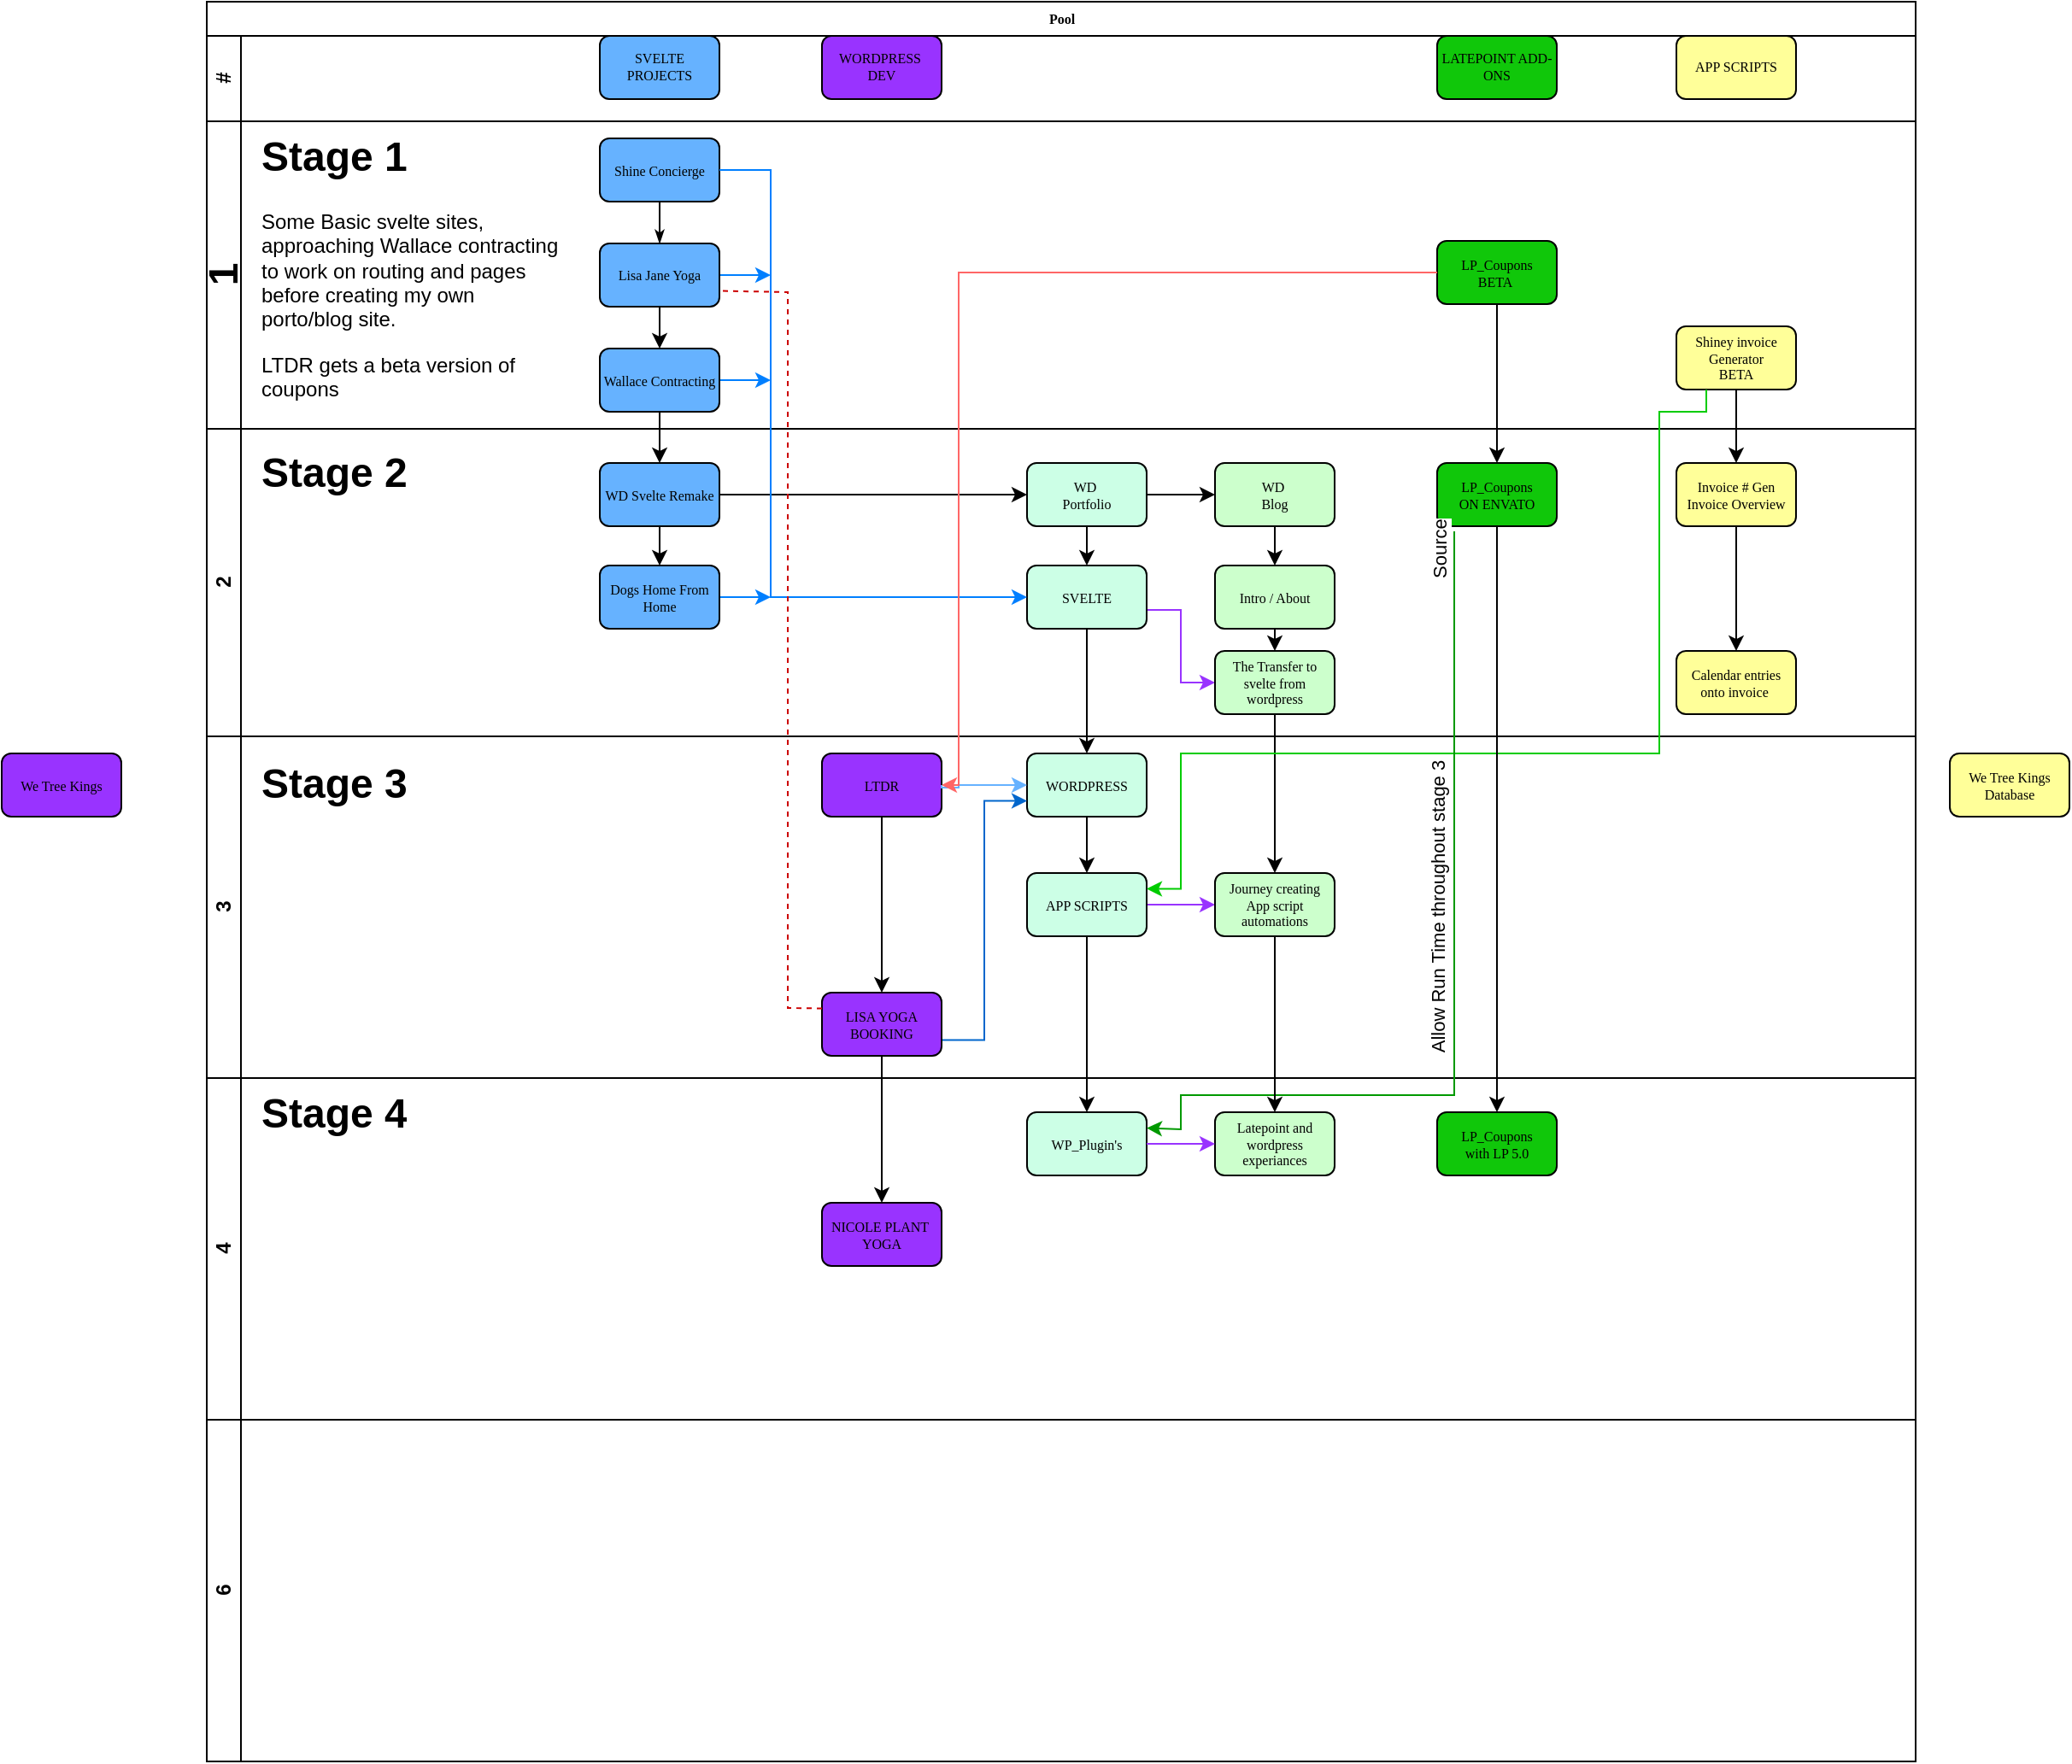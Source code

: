 <mxfile version="24.7.8">
  <diagram name="Page-1" id="c7488fd3-1785-93aa-aadb-54a6760d102a">
    <mxGraphModel dx="956" dy="551" grid="1" gridSize="10" guides="1" tooltips="1" connect="1" arrows="1" fold="1" page="1" pageScale="1" pageWidth="1100" pageHeight="850" background="none" math="0" shadow="0">
      <root>
        <mxCell id="0" />
        <mxCell id="1" parent="0" />
        <mxCell id="2b4e8129b02d487f-1" value="Pool" style="swimlane;html=1;childLayout=stackLayout;horizontal=1;startSize=20;horizontalStack=0;rounded=0;shadow=0;labelBackgroundColor=none;strokeWidth=1;fontFamily=Verdana;fontSize=8;align=center;" parent="1" vertex="1">
          <mxGeometry x="140" y="110" width="1000" height="1030" as="geometry">
            <mxRectangle x="170" y="80" width="60" height="20" as="alternateBounds" />
          </mxGeometry>
        </mxCell>
        <mxCell id="2b4e8129b02d487f-2" value="#" style="swimlane;html=1;startSize=20;horizontal=0;" parent="2b4e8129b02d487f-1" vertex="1">
          <mxGeometry y="20" width="1000" height="50" as="geometry">
            <mxRectangle y="20" width="880" height="30" as="alternateBounds" />
          </mxGeometry>
        </mxCell>
        <mxCell id="45J83I2L-TXOmdsXCZDt-8" value="SVELTE PROJECTS" style="rounded=1;whiteSpace=wrap;html=1;shadow=0;labelBackgroundColor=none;strokeWidth=1;fontFamily=Verdana;fontSize=8;align=center;fillColor=#66B2FF;" vertex="1" parent="2b4e8129b02d487f-2">
          <mxGeometry x="230" y="-2.842e-14" width="70" height="37" as="geometry" />
        </mxCell>
        <mxCell id="45J83I2L-TXOmdsXCZDt-49" value="WORDPRESS&amp;nbsp;&lt;br&gt;DEV" style="rounded=1;whiteSpace=wrap;html=1;shadow=0;labelBackgroundColor=none;strokeWidth=1;fontFamily=Verdana;fontSize=8;align=center;fillColor=#9933FF;" vertex="1" parent="2b4e8129b02d487f-2">
          <mxGeometry x="360" y="-5.684e-14" width="70" height="37" as="geometry" />
        </mxCell>
        <mxCell id="45J83I2L-TXOmdsXCZDt-10" value="LATEPOINT ADD-ONS" style="rounded=1;whiteSpace=wrap;html=1;shadow=0;labelBackgroundColor=none;strokeWidth=1;fontFamily=Verdana;fontSize=8;align=center;fillColor=#10C70A;" vertex="1" parent="2b4e8129b02d487f-2">
          <mxGeometry x="720" y="-2.842e-14" width="70" height="37" as="geometry" />
        </mxCell>
        <mxCell id="45J83I2L-TXOmdsXCZDt-12" value="APP SCRIPTS" style="rounded=1;whiteSpace=wrap;html=1;shadow=0;labelBackgroundColor=none;strokeWidth=1;fontFamily=Verdana;fontSize=8;align=center;fillColor=#FFFF99;" vertex="1" parent="2b4e8129b02d487f-2">
          <mxGeometry x="860" y="-2.842e-14" width="70" height="37" as="geometry" />
        </mxCell>
        <mxCell id="45J83I2L-TXOmdsXCZDt-28" value="" style="edgeStyle=orthogonalEdgeStyle;rounded=0;orthogonalLoop=1;jettySize=auto;html=1;" edge="1" parent="2b4e8129b02d487f-1" source="45J83I2L-TXOmdsXCZDt-9" target="45J83I2L-TXOmdsXCZDt-27">
          <mxGeometry relative="1" as="geometry" />
        </mxCell>
        <mxCell id="45J83I2L-TXOmdsXCZDt-19" value="" style="edgeStyle=orthogonalEdgeStyle;rounded=0;orthogonalLoop=1;jettySize=auto;html=1;entryX=0.5;entryY=0;entryDx=0;entryDy=0;" edge="1" parent="2b4e8129b02d487f-1" source="45J83I2L-TXOmdsXCZDt-13" target="45J83I2L-TXOmdsXCZDt-20">
          <mxGeometry relative="1" as="geometry">
            <mxPoint x="180" y="323" as="targetPoint" />
          </mxGeometry>
        </mxCell>
        <mxCell id="2b4e8129b02d487f-3" value="&lt;h1&gt;1&lt;/h1&gt;" style="swimlane;html=1;startSize=20;horizontal=0;" parent="2b4e8129b02d487f-1" vertex="1">
          <mxGeometry y="70" width="1000" height="180" as="geometry">
            <mxRectangle y="70" width="880" height="30" as="alternateBounds" />
          </mxGeometry>
        </mxCell>
        <mxCell id="2b4e8129b02d487f-6" value="Shine Concierge" style="rounded=1;whiteSpace=wrap;html=1;shadow=0;labelBackgroundColor=none;strokeWidth=1;fontFamily=Verdana;fontSize=8;align=center;fillColor=#66B2FF;" parent="2b4e8129b02d487f-3" vertex="1">
          <mxGeometry x="230" y="10.0" width="70" height="37" as="geometry" />
        </mxCell>
        <mxCell id="45J83I2L-TXOmdsXCZDt-118" style="edgeStyle=orthogonalEdgeStyle;rounded=0;orthogonalLoop=1;jettySize=auto;html=1;exitX=1;exitY=0.5;exitDx=0;exitDy=0;strokeColor=#007FFF;" edge="1" parent="2b4e8129b02d487f-3" source="2b4e8129b02d487f-12">
          <mxGeometry relative="1" as="geometry">
            <mxPoint x="330" y="90.333" as="targetPoint" />
          </mxGeometry>
        </mxCell>
        <mxCell id="2b4e8129b02d487f-12" value="Lisa Jane Yoga" style="rounded=1;whiteSpace=wrap;html=1;shadow=0;labelBackgroundColor=none;strokeWidth=1;fontFamily=Verdana;fontSize=8;align=center;fillColor=#66B2FF;" parent="2b4e8129b02d487f-3" vertex="1">
          <mxGeometry x="230" y="71.5" width="70" height="37" as="geometry" />
        </mxCell>
        <mxCell id="2b4e8129b02d487f-24" style="edgeStyle=orthogonalEdgeStyle;rounded=0;html=1;labelBackgroundColor=none;startArrow=none;startFill=0;startSize=5;endArrow=classicThin;endFill=1;endSize=5;jettySize=auto;orthogonalLoop=1;strokeWidth=1;fontFamily=Verdana;fontSize=8" parent="2b4e8129b02d487f-3" source="2b4e8129b02d487f-6" target="2b4e8129b02d487f-12" edge="1">
          <mxGeometry relative="1" as="geometry" />
        </mxCell>
        <mxCell id="45J83I2L-TXOmdsXCZDt-9" value="LP_Coupons&lt;br&gt;BETA&amp;nbsp;" style="rounded=1;whiteSpace=wrap;html=1;shadow=0;labelBackgroundColor=none;strokeWidth=1;fontFamily=Verdana;fontSize=8;align=center;fillColor=#10C70A;" vertex="1" parent="2b4e8129b02d487f-3">
          <mxGeometry x="720" y="70.0" width="70" height="37" as="geometry" />
        </mxCell>
        <mxCell id="45J83I2L-TXOmdsXCZDt-11" value="Shiney invoice Generator&lt;br&gt;BETA" style="rounded=1;whiteSpace=wrap;html=1;shadow=0;labelBackgroundColor=none;strokeWidth=1;fontFamily=Verdana;fontSize=8;align=center;fillColor=#FFFF99;" vertex="1" parent="2b4e8129b02d487f-3">
          <mxGeometry x="860" y="120" width="70" height="37" as="geometry" />
        </mxCell>
        <mxCell id="45J83I2L-TXOmdsXCZDt-119" style="edgeStyle=orthogonalEdgeStyle;rounded=0;orthogonalLoop=1;jettySize=auto;html=1;exitX=1;exitY=0.5;exitDx=0;exitDy=0;strokeColor=#007FFF;" edge="1" parent="2b4e8129b02d487f-3" source="45J83I2L-TXOmdsXCZDt-13">
          <mxGeometry relative="1" as="geometry">
            <mxPoint x="330" y="151.667" as="targetPoint" />
          </mxGeometry>
        </mxCell>
        <mxCell id="45J83I2L-TXOmdsXCZDt-13" value="Wallace Contracting" style="rounded=1;whiteSpace=wrap;html=1;shadow=0;labelBackgroundColor=none;strokeWidth=1;fontFamily=Verdana;fontSize=8;align=center;fillColor=#66B2FF;" vertex="1" parent="2b4e8129b02d487f-3">
          <mxGeometry x="230" y="133.0" width="70" height="37" as="geometry" />
        </mxCell>
        <mxCell id="45J83I2L-TXOmdsXCZDt-14" value="" style="endArrow=classic;html=1;rounded=0;exitX=0.5;exitY=1;exitDx=0;exitDy=0;entryX=0.5;entryY=0;entryDx=0;entryDy=0;" edge="1" parent="2b4e8129b02d487f-3" source="2b4e8129b02d487f-12" target="45J83I2L-TXOmdsXCZDt-13">
          <mxGeometry width="50" height="50" relative="1" as="geometry">
            <mxPoint x="350" y="210" as="sourcePoint" />
            <mxPoint x="400" y="160" as="targetPoint" />
          </mxGeometry>
        </mxCell>
        <mxCell id="45J83I2L-TXOmdsXCZDt-123" value="&lt;h1 style=&quot;margin-top: 0px;&quot;&gt;Stage 1&lt;/h1&gt;&lt;p&gt;Some Basic svelte sites, approaching Wallace contracting to work on routing and pages before creating my own porto/blog site.&amp;nbsp;&lt;/p&gt;&lt;p&gt;LTDR gets a beta version of coupons&amp;nbsp;&lt;br&gt;&lt;br&gt;&lt;br&gt;&lt;/p&gt;" style="text;html=1;whiteSpace=wrap;overflow=hidden;rounded=0;" vertex="1" parent="2b4e8129b02d487f-3">
          <mxGeometry x="30" width="180" height="170" as="geometry" />
        </mxCell>
        <mxCell id="2b4e8129b02d487f-4" value="2" style="swimlane;html=1;startSize=20;horizontal=0;" parent="2b4e8129b02d487f-1" vertex="1">
          <mxGeometry y="250" width="1000" height="180" as="geometry" />
        </mxCell>
        <mxCell id="45J83I2L-TXOmdsXCZDt-24" value="" style="edgeStyle=orthogonalEdgeStyle;rounded=0;orthogonalLoop=1;jettySize=auto;html=1;" edge="1" parent="2b4e8129b02d487f-4" source="45J83I2L-TXOmdsXCZDt-20" target="45J83I2L-TXOmdsXCZDt-23">
          <mxGeometry relative="1" as="geometry" />
        </mxCell>
        <mxCell id="45J83I2L-TXOmdsXCZDt-39" value="" style="edgeStyle=orthogonalEdgeStyle;rounded=0;orthogonalLoop=1;jettySize=auto;html=1;" edge="1" parent="2b4e8129b02d487f-4" source="45J83I2L-TXOmdsXCZDt-20" target="45J83I2L-TXOmdsXCZDt-38">
          <mxGeometry relative="1" as="geometry" />
        </mxCell>
        <mxCell id="45J83I2L-TXOmdsXCZDt-20" value="WD Svelte Remake" style="rounded=1;whiteSpace=wrap;html=1;shadow=0;labelBackgroundColor=none;strokeWidth=1;fontFamily=Verdana;fontSize=8;align=center;fillColor=#66B2FF;" vertex="1" parent="2b4e8129b02d487f-4">
          <mxGeometry x="230" y="20.0" width="70" height="37" as="geometry" />
        </mxCell>
        <mxCell id="45J83I2L-TXOmdsXCZDt-26" value="" style="edgeStyle=orthogonalEdgeStyle;rounded=0;orthogonalLoop=1;jettySize=auto;html=1;" edge="1" parent="2b4e8129b02d487f-4" source="45J83I2L-TXOmdsXCZDt-23" target="45J83I2L-TXOmdsXCZDt-25">
          <mxGeometry relative="1" as="geometry" />
        </mxCell>
        <mxCell id="45J83I2L-TXOmdsXCZDt-30" value="" style="edgeStyle=orthogonalEdgeStyle;rounded=0;orthogonalLoop=1;jettySize=auto;html=1;" edge="1" parent="2b4e8129b02d487f-4" source="45J83I2L-TXOmdsXCZDt-23" target="45J83I2L-TXOmdsXCZDt-29">
          <mxGeometry relative="1" as="geometry" />
        </mxCell>
        <mxCell id="45J83I2L-TXOmdsXCZDt-23" value="WD&amp;nbsp;&lt;br&gt;Portfolio" style="rounded=1;whiteSpace=wrap;html=1;shadow=0;labelBackgroundColor=none;strokeWidth=1;fontFamily=Verdana;fontSize=8;align=center;fillColor=#CCFFE6;" vertex="1" parent="2b4e8129b02d487f-4">
          <mxGeometry x="480" y="20.0" width="70" height="37" as="geometry" />
        </mxCell>
        <mxCell id="45J83I2L-TXOmdsXCZDt-32" value="" style="edgeStyle=orthogonalEdgeStyle;rounded=0;orthogonalLoop=1;jettySize=auto;html=1;" edge="1" parent="2b4e8129b02d487f-4" source="45J83I2L-TXOmdsXCZDt-25" target="45J83I2L-TXOmdsXCZDt-31">
          <mxGeometry relative="1" as="geometry" />
        </mxCell>
        <mxCell id="45J83I2L-TXOmdsXCZDt-25" value="WD&amp;nbsp;&lt;br&gt;Blog" style="rounded=1;whiteSpace=wrap;html=1;shadow=0;labelBackgroundColor=none;strokeWidth=1;fontFamily=Verdana;fontSize=8;align=center;fillColor=#CCFFCC;" vertex="1" parent="2b4e8129b02d487f-4">
          <mxGeometry x="590" y="20.0" width="70" height="37" as="geometry" />
        </mxCell>
        <mxCell id="45J83I2L-TXOmdsXCZDt-37" style="edgeStyle=orthogonalEdgeStyle;rounded=0;orthogonalLoop=1;jettySize=auto;html=1;exitX=1;exitY=0.5;exitDx=0;exitDy=0;entryX=0;entryY=0.5;entryDx=0;entryDy=0;strokeColor=#9933FF;" edge="1" parent="2b4e8129b02d487f-4" source="45J83I2L-TXOmdsXCZDt-29" target="45J83I2L-TXOmdsXCZDt-35">
          <mxGeometry relative="1" as="geometry">
            <mxPoint x="430" y="168.5" as="targetPoint" />
            <Array as="points">
              <mxPoint x="550" y="106" />
              <mxPoint x="570" y="106" />
              <mxPoint x="570" y="149" />
            </Array>
          </mxGeometry>
        </mxCell>
        <mxCell id="45J83I2L-TXOmdsXCZDt-29" value="SVELTE" style="rounded=1;whiteSpace=wrap;html=1;shadow=0;labelBackgroundColor=none;strokeWidth=1;fontFamily=Verdana;fontSize=8;align=center;fillColor=#CCFFE6;" vertex="1" parent="2b4e8129b02d487f-4">
          <mxGeometry x="480" y="80" width="70" height="37" as="geometry" />
        </mxCell>
        <mxCell id="45J83I2L-TXOmdsXCZDt-84" style="edgeStyle=orthogonalEdgeStyle;rounded=0;orthogonalLoop=1;jettySize=auto;html=1;exitX=0.5;exitY=1;exitDx=0;exitDy=0;entryX=0.5;entryY=0;entryDx=0;entryDy=0;" edge="1" parent="2b4e8129b02d487f-4" source="45J83I2L-TXOmdsXCZDt-31" target="45J83I2L-TXOmdsXCZDt-35">
          <mxGeometry relative="1" as="geometry" />
        </mxCell>
        <mxCell id="45J83I2L-TXOmdsXCZDt-31" value="Intro / About" style="rounded=1;whiteSpace=wrap;html=1;shadow=0;labelBackgroundColor=none;strokeWidth=1;fontFamily=Verdana;fontSize=8;align=center;fillColor=#CCFFCC;" vertex="1" parent="2b4e8129b02d487f-4">
          <mxGeometry x="590" y="80" width="70" height="37" as="geometry" />
        </mxCell>
        <mxCell id="45J83I2L-TXOmdsXCZDt-27" value="LP_Coupons&lt;br&gt;ON ENVATO" style="rounded=1;whiteSpace=wrap;html=1;shadow=0;labelBackgroundColor=none;strokeWidth=1;fontFamily=Verdana;fontSize=8;align=center;fillColor=#10C70A;" vertex="1" parent="2b4e8129b02d487f-4">
          <mxGeometry x="720" y="20" width="70" height="37" as="geometry" />
        </mxCell>
        <mxCell id="45J83I2L-TXOmdsXCZDt-35" value="The Transfer to svelte from wordpress" style="rounded=1;whiteSpace=wrap;html=1;shadow=0;labelBackgroundColor=none;strokeWidth=1;fontFamily=Verdana;fontSize=8;align=center;fillColor=#CCFFCC;" vertex="1" parent="2b4e8129b02d487f-4">
          <mxGeometry x="590" y="130" width="70" height="37" as="geometry" />
        </mxCell>
        <mxCell id="45J83I2L-TXOmdsXCZDt-120" style="edgeStyle=orthogonalEdgeStyle;rounded=0;orthogonalLoop=1;jettySize=auto;html=1;exitX=1;exitY=0.5;exitDx=0;exitDy=0;strokeColor=#007FFF;" edge="1" parent="2b4e8129b02d487f-4" source="45J83I2L-TXOmdsXCZDt-38">
          <mxGeometry relative="1" as="geometry">
            <mxPoint x="330" y="98.333" as="targetPoint" />
          </mxGeometry>
        </mxCell>
        <mxCell id="45J83I2L-TXOmdsXCZDt-38" value="Dogs Home From Home" style="rounded=1;whiteSpace=wrap;html=1;shadow=0;labelBackgroundColor=none;strokeWidth=1;fontFamily=Verdana;fontSize=8;align=center;fillColor=#66B2FF;" vertex="1" parent="2b4e8129b02d487f-4">
          <mxGeometry x="230" y="80" width="70" height="37" as="geometry" />
        </mxCell>
        <mxCell id="45J83I2L-TXOmdsXCZDt-127" value="" style="edgeStyle=orthogonalEdgeStyle;rounded=0;orthogonalLoop=1;jettySize=auto;html=1;" edge="1" parent="2b4e8129b02d487f-4" source="45J83I2L-TXOmdsXCZDt-124" target="45J83I2L-TXOmdsXCZDt-126">
          <mxGeometry relative="1" as="geometry" />
        </mxCell>
        <mxCell id="45J83I2L-TXOmdsXCZDt-124" value="Invoice # Gen&lt;br&gt;Invoice Overview" style="rounded=1;whiteSpace=wrap;html=1;shadow=0;labelBackgroundColor=none;strokeWidth=1;fontFamily=Verdana;fontSize=8;align=center;fillColor=#FFFF99;" vertex="1" parent="2b4e8129b02d487f-4">
          <mxGeometry x="860" y="20" width="70" height="37" as="geometry" />
        </mxCell>
        <mxCell id="45J83I2L-TXOmdsXCZDt-126" value="Calendar entries onto invoice&amp;nbsp;" style="rounded=1;whiteSpace=wrap;html=1;shadow=0;labelBackgroundColor=none;strokeWidth=1;fontFamily=Verdana;fontSize=8;align=center;fillColor=#FFFF99;" vertex="1" parent="2b4e8129b02d487f-4">
          <mxGeometry x="860" y="130" width="70" height="37" as="geometry" />
        </mxCell>
        <mxCell id="45J83I2L-TXOmdsXCZDt-128" value="&lt;h1 style=&quot;margin-top: 0px;&quot;&gt;Stage 2&lt;/h1&gt;&lt;p&gt;&lt;br&gt;&lt;/p&gt;&lt;p&gt;&lt;br&gt;&lt;br&gt;&lt;/p&gt;" style="text;html=1;whiteSpace=wrap;overflow=hidden;rounded=0;" vertex="1" parent="2b4e8129b02d487f-4">
          <mxGeometry x="30" y="5" width="180" height="170" as="geometry" />
        </mxCell>
        <mxCell id="45J83I2L-TXOmdsXCZDt-58" value="3" style="swimlane;html=1;startSize=20;horizontal=0;" vertex="1" parent="2b4e8129b02d487f-1">
          <mxGeometry y="430" width="1000" height="200" as="geometry" />
        </mxCell>
        <mxCell id="45J83I2L-TXOmdsXCZDt-59" style="edgeStyle=orthogonalEdgeStyle;rounded=0;orthogonalLoop=1;jettySize=auto;html=1;exitX=1;exitY=0.5;exitDx=0;exitDy=0;strokeColor=#007FFF;" edge="1" parent="45J83I2L-TXOmdsXCZDt-58">
          <mxGeometry relative="1" as="geometry">
            <mxPoint x="160" y="-28" as="targetPoint" />
          </mxGeometry>
        </mxCell>
        <mxCell id="45J83I2L-TXOmdsXCZDt-53" value="" style="edgeStyle=orthogonalEdgeStyle;rounded=0;orthogonalLoop=1;jettySize=auto;html=1;" edge="1" parent="45J83I2L-TXOmdsXCZDt-58" source="45J83I2L-TXOmdsXCZDt-33" target="45J83I2L-TXOmdsXCZDt-52">
          <mxGeometry relative="1" as="geometry" />
        </mxCell>
        <mxCell id="45J83I2L-TXOmdsXCZDt-33" value="WORDPRESS" style="rounded=1;whiteSpace=wrap;html=1;shadow=0;labelBackgroundColor=none;strokeWidth=1;fontFamily=Verdana;fontSize=8;align=center;fillColor=#CCFFE6;" vertex="1" parent="45J83I2L-TXOmdsXCZDt-58">
          <mxGeometry x="480" y="10" width="70" height="37" as="geometry" />
        </mxCell>
        <mxCell id="45J83I2L-TXOmdsXCZDt-91" style="edgeStyle=orthogonalEdgeStyle;rounded=0;orthogonalLoop=1;jettySize=auto;html=1;exitX=1;exitY=0.5;exitDx=0;exitDy=0;entryX=0;entryY=0.5;entryDx=0;entryDy=0;strokeColor=#9933FF;" edge="1" parent="45J83I2L-TXOmdsXCZDt-58" source="45J83I2L-TXOmdsXCZDt-52" target="45J83I2L-TXOmdsXCZDt-86">
          <mxGeometry relative="1" as="geometry" />
        </mxCell>
        <mxCell id="45J83I2L-TXOmdsXCZDt-52" value="APP SCRIPTS" style="rounded=1;whiteSpace=wrap;html=1;shadow=0;labelBackgroundColor=none;strokeWidth=1;fontFamily=Verdana;fontSize=8;align=center;fillColor=#CCFFE6;" vertex="1" parent="45J83I2L-TXOmdsXCZDt-58">
          <mxGeometry x="480" y="80" width="70" height="37" as="geometry" />
        </mxCell>
        <mxCell id="45J83I2L-TXOmdsXCZDt-122" style="edgeStyle=orthogonalEdgeStyle;rounded=0;orthogonalLoop=1;jettySize=auto;html=1;exitX=1;exitY=0.75;exitDx=0;exitDy=0;entryX=0;entryY=0.75;entryDx=0;entryDy=0;strokeColor=#0066CC;" edge="1" parent="45J83I2L-TXOmdsXCZDt-58" source="45J83I2L-TXOmdsXCZDt-57" target="45J83I2L-TXOmdsXCZDt-33">
          <mxGeometry relative="1" as="geometry" />
        </mxCell>
        <mxCell id="45J83I2L-TXOmdsXCZDt-57" value="LISA YOGA BOOKING" style="rounded=1;whiteSpace=wrap;html=1;shadow=0;labelBackgroundColor=none;strokeWidth=1;fontFamily=Verdana;fontSize=8;align=center;fillColor=#9933FF;" vertex="1" parent="45J83I2L-TXOmdsXCZDt-58">
          <mxGeometry x="360" y="150" width="70" height="37" as="geometry" />
        </mxCell>
        <mxCell id="45J83I2L-TXOmdsXCZDt-86" value="Journey creating App script automations" style="rounded=1;whiteSpace=wrap;html=1;shadow=0;labelBackgroundColor=none;strokeWidth=1;fontFamily=Verdana;fontSize=8;align=center;fillColor=#CCFFCC;" vertex="1" parent="45J83I2L-TXOmdsXCZDt-58">
          <mxGeometry x="590" y="80" width="70" height="37" as="geometry" />
        </mxCell>
        <mxCell id="45J83I2L-TXOmdsXCZDt-129" value="&lt;h1 style=&quot;margin-top: 0px;&quot;&gt;Stage 3&lt;/h1&gt;&lt;p&gt;&lt;br&gt;&lt;/p&gt;&lt;p&gt;&lt;br&gt;&lt;br&gt;&lt;/p&gt;" style="text;html=1;whiteSpace=wrap;overflow=hidden;rounded=0;" vertex="1" parent="45J83I2L-TXOmdsXCZDt-58">
          <mxGeometry x="30" y="7" width="180" height="170" as="geometry" />
        </mxCell>
        <mxCell id="45J83I2L-TXOmdsXCZDt-48" value="LTDR" style="rounded=1;whiteSpace=wrap;html=1;shadow=0;labelBackgroundColor=none;strokeWidth=1;fontFamily=Verdana;fontSize=8;align=center;fillColor=#9933FF;" vertex="1" parent="45J83I2L-TXOmdsXCZDt-58">
          <mxGeometry x="360" y="10" width="70" height="37" as="geometry" />
        </mxCell>
        <mxCell id="45J83I2L-TXOmdsXCZDt-94" style="edgeStyle=orthogonalEdgeStyle;rounded=0;orthogonalLoop=1;jettySize=auto;html=1;exitX=0.5;exitY=1;exitDx=0;exitDy=0;entryX=0.5;entryY=0;entryDx=0;entryDy=0;" edge="1" parent="45J83I2L-TXOmdsXCZDt-58" source="45J83I2L-TXOmdsXCZDt-48" target="45J83I2L-TXOmdsXCZDt-57">
          <mxGeometry relative="1" as="geometry" />
        </mxCell>
        <mxCell id="45J83I2L-TXOmdsXCZDt-50" style="edgeStyle=orthogonalEdgeStyle;rounded=0;orthogonalLoop=1;jettySize=auto;html=1;entryX=0;entryY=0.5;entryDx=0;entryDy=0;strokeColor=#66B2FF;exitX=1;exitY=0.5;exitDx=0;exitDy=0;" edge="1" parent="45J83I2L-TXOmdsXCZDt-58" source="45J83I2L-TXOmdsXCZDt-48" target="45J83I2L-TXOmdsXCZDt-33">
          <mxGeometry relative="1" as="geometry">
            <mxPoint x="430" y="-261" as="sourcePoint" />
            <Array as="points">
              <mxPoint x="430" y="30" />
              <mxPoint x="440" y="30" />
              <mxPoint x="440" y="29" />
            </Array>
          </mxGeometry>
        </mxCell>
        <mxCell id="45J83I2L-TXOmdsXCZDt-34" value="" style="edgeStyle=orthogonalEdgeStyle;rounded=0;orthogonalLoop=1;jettySize=auto;html=1;entryX=0.5;entryY=0;entryDx=0;entryDy=0;" edge="1" parent="2b4e8129b02d487f-1" source="45J83I2L-TXOmdsXCZDt-29" target="45J83I2L-TXOmdsXCZDt-33">
          <mxGeometry relative="1" as="geometry">
            <mxPoint x="355" y="400" as="targetPoint" />
          </mxGeometry>
        </mxCell>
        <mxCell id="45J83I2L-TXOmdsXCZDt-87" value="" style="edgeStyle=orthogonalEdgeStyle;rounded=0;orthogonalLoop=1;jettySize=auto;html=1;" edge="1" parent="2b4e8129b02d487f-1" source="45J83I2L-TXOmdsXCZDt-35" target="45J83I2L-TXOmdsXCZDt-86">
          <mxGeometry relative="1" as="geometry" />
        </mxCell>
        <mxCell id="45J83I2L-TXOmdsXCZDt-93" style="edgeStyle=orthogonalEdgeStyle;rounded=0;orthogonalLoop=1;jettySize=auto;html=1;exitX=0.25;exitY=1;exitDx=0;exitDy=0;entryX=1;entryY=0.25;entryDx=0;entryDy=0;strokeColor=#00CC00;" edge="1" parent="2b4e8129b02d487f-1" source="45J83I2L-TXOmdsXCZDt-11" target="45J83I2L-TXOmdsXCZDt-52">
          <mxGeometry relative="1" as="geometry">
            <Array as="points">
              <mxPoint x="878" y="240" />
              <mxPoint x="850" y="240" />
              <mxPoint x="850" y="440" />
              <mxPoint x="570" y="440" />
              <mxPoint x="570" y="519" />
            </Array>
          </mxGeometry>
        </mxCell>
        <mxCell id="45J83I2L-TXOmdsXCZDt-97" value="4" style="swimlane;html=1;startSize=20;horizontal=0;" vertex="1" parent="2b4e8129b02d487f-1">
          <mxGeometry y="630" width="1000" height="200" as="geometry" />
        </mxCell>
        <mxCell id="45J83I2L-TXOmdsXCZDt-98" style="edgeStyle=orthogonalEdgeStyle;rounded=0;orthogonalLoop=1;jettySize=auto;html=1;exitX=1;exitY=0.5;exitDx=0;exitDy=0;strokeColor=#007FFF;" edge="1" parent="45J83I2L-TXOmdsXCZDt-97">
          <mxGeometry relative="1" as="geometry">
            <mxPoint x="160" y="-28" as="targetPoint" />
          </mxGeometry>
        </mxCell>
        <mxCell id="45J83I2L-TXOmdsXCZDt-95" value="NICOLE PLANT&amp;nbsp;&lt;br&gt;YOGA" style="rounded=1;whiteSpace=wrap;html=1;shadow=0;labelBackgroundColor=none;strokeWidth=1;fontFamily=Verdana;fontSize=8;align=center;fillColor=#9933FF;" vertex="1" parent="45J83I2L-TXOmdsXCZDt-97">
          <mxGeometry x="360" y="73" width="70" height="37" as="geometry" />
        </mxCell>
        <mxCell id="45J83I2L-TXOmdsXCZDt-130" value="&lt;h1 style=&quot;margin-top: 0px;&quot;&gt;Stage 4&lt;/h1&gt;&lt;p&gt;&lt;br&gt;&lt;/p&gt;&lt;p&gt;&lt;br&gt;&lt;br&gt;&lt;/p&gt;" style="text;html=1;whiteSpace=wrap;overflow=hidden;rounded=0;" vertex="1" parent="45J83I2L-TXOmdsXCZDt-97">
          <mxGeometry x="30" width="180" height="170" as="geometry" />
        </mxCell>
        <mxCell id="45J83I2L-TXOmdsXCZDt-54" value="WP_Plugin&#39;s" style="rounded=1;whiteSpace=wrap;html=1;shadow=0;labelBackgroundColor=none;strokeWidth=1;fontFamily=Verdana;fontSize=8;align=center;fillColor=#CCFFE6;" vertex="1" parent="45J83I2L-TXOmdsXCZDt-97">
          <mxGeometry x="480" y="20" width="70" height="37" as="geometry" />
        </mxCell>
        <mxCell id="45J83I2L-TXOmdsXCZDt-88" value="Latepoint and wordpress experiances" style="rounded=1;whiteSpace=wrap;html=1;shadow=0;labelBackgroundColor=none;strokeWidth=1;fontFamily=Verdana;fontSize=8;align=center;fillColor=#CCFFCC;" vertex="1" parent="45J83I2L-TXOmdsXCZDt-97">
          <mxGeometry x="590" y="20" width="70" height="37" as="geometry" />
        </mxCell>
        <mxCell id="45J83I2L-TXOmdsXCZDt-90" style="edgeStyle=orthogonalEdgeStyle;rounded=0;orthogonalLoop=1;jettySize=auto;html=1;exitX=1;exitY=0.5;exitDx=0;exitDy=0;entryX=0;entryY=0.5;entryDx=0;entryDy=0;strokeColor=#9933FF;" edge="1" parent="45J83I2L-TXOmdsXCZDt-97" source="45J83I2L-TXOmdsXCZDt-54" target="45J83I2L-TXOmdsXCZDt-88">
          <mxGeometry relative="1" as="geometry">
            <Array as="points">
              <mxPoint x="580" y="39" />
              <mxPoint x="590" y="39" />
            </Array>
          </mxGeometry>
        </mxCell>
        <mxCell id="45J83I2L-TXOmdsXCZDt-139" value="LP_Coupons&lt;br&gt;with LP 5.0" style="rounded=1;whiteSpace=wrap;html=1;shadow=0;labelBackgroundColor=none;strokeWidth=1;fontFamily=Verdana;fontSize=8;align=center;fillColor=#10C70A;" vertex="1" parent="45J83I2L-TXOmdsXCZDt-97">
          <mxGeometry x="720" y="20" width="70" height="37" as="geometry" />
        </mxCell>
        <mxCell id="45J83I2L-TXOmdsXCZDt-112" value="6" style="swimlane;html=1;startSize=20;horizontal=0;" vertex="1" parent="2b4e8129b02d487f-1">
          <mxGeometry y="830" width="1000" height="200" as="geometry" />
        </mxCell>
        <mxCell id="45J83I2L-TXOmdsXCZDt-113" style="edgeStyle=orthogonalEdgeStyle;rounded=0;orthogonalLoop=1;jettySize=auto;html=1;exitX=1;exitY=0.5;exitDx=0;exitDy=0;strokeColor=#007FFF;" edge="1" parent="45J83I2L-TXOmdsXCZDt-112">
          <mxGeometry relative="1" as="geometry">
            <mxPoint x="160" y="-28" as="targetPoint" />
          </mxGeometry>
        </mxCell>
        <mxCell id="45J83I2L-TXOmdsXCZDt-96" value="" style="edgeStyle=orthogonalEdgeStyle;rounded=0;orthogonalLoop=1;jettySize=auto;html=1;" edge="1" parent="2b4e8129b02d487f-1" source="45J83I2L-TXOmdsXCZDt-57" target="45J83I2L-TXOmdsXCZDt-95">
          <mxGeometry relative="1" as="geometry" />
        </mxCell>
        <mxCell id="45J83I2L-TXOmdsXCZDt-117" style="edgeStyle=orthogonalEdgeStyle;rounded=0;orthogonalLoop=1;jettySize=auto;html=1;exitX=1;exitY=0.5;exitDx=0;exitDy=0;entryX=0;entryY=0.5;entryDx=0;entryDy=0;strokeColor=#007FFF;" edge="1" parent="2b4e8129b02d487f-1" source="2b4e8129b02d487f-6" target="45J83I2L-TXOmdsXCZDt-29">
          <mxGeometry relative="1" as="geometry">
            <mxPoint x="320" y="350" as="targetPoint" />
            <Array as="points">
              <mxPoint x="330" y="99" />
              <mxPoint x="330" y="349" />
            </Array>
          </mxGeometry>
        </mxCell>
        <mxCell id="45J83I2L-TXOmdsXCZDt-125" value="" style="edgeStyle=orthogonalEdgeStyle;rounded=0;orthogonalLoop=1;jettySize=auto;html=1;" edge="1" parent="2b4e8129b02d487f-1" source="45J83I2L-TXOmdsXCZDt-11" target="45J83I2L-TXOmdsXCZDt-124">
          <mxGeometry relative="1" as="geometry" />
        </mxCell>
        <mxCell id="45J83I2L-TXOmdsXCZDt-56" style="edgeStyle=orthogonalEdgeStyle;rounded=0;orthogonalLoop=1;jettySize=auto;html=1;exitX=0;exitY=0.5;exitDx=0;exitDy=0;strokeColor=#FF6666;entryX=1;entryY=0.5;entryDx=0;entryDy=0;" edge="1" parent="2b4e8129b02d487f-1" source="45J83I2L-TXOmdsXCZDt-9" target="45J83I2L-TXOmdsXCZDt-48">
          <mxGeometry relative="1" as="geometry">
            <mxPoint x="290" y="140" as="targetPoint" />
            <Array as="points">
              <mxPoint x="440" y="159" />
              <mxPoint x="440" y="459" />
            </Array>
          </mxGeometry>
        </mxCell>
        <mxCell id="45J83I2L-TXOmdsXCZDt-135" value="" style="endArrow=none;dashed=1;html=1;rounded=0;entryX=1;entryY=0.75;entryDx=0;entryDy=0;exitX=0;exitY=0.25;exitDx=0;exitDy=0;strokeColor=#CC0000;" edge="1" parent="2b4e8129b02d487f-1" source="45J83I2L-TXOmdsXCZDt-57" target="2b4e8129b02d487f-12">
          <mxGeometry width="50" height="50" relative="1" as="geometry">
            <mxPoint x="430" y="390" as="sourcePoint" />
            <mxPoint x="480" y="340" as="targetPoint" />
            <Array as="points">
              <mxPoint x="340" y="589" />
              <mxPoint x="340" y="170" />
            </Array>
          </mxGeometry>
        </mxCell>
        <mxCell id="45J83I2L-TXOmdsXCZDt-55" value="" style="edgeStyle=orthogonalEdgeStyle;rounded=0;orthogonalLoop=1;jettySize=auto;html=1;" edge="1" parent="2b4e8129b02d487f-1" source="45J83I2L-TXOmdsXCZDt-52" target="45J83I2L-TXOmdsXCZDt-54">
          <mxGeometry relative="1" as="geometry" />
        </mxCell>
        <mxCell id="45J83I2L-TXOmdsXCZDt-136" value="" style="endArrow=classic;html=1;rounded=0;exitX=0.143;exitY=1.081;exitDx=0;exitDy=0;exitPerimeter=0;entryX=1;entryY=0.25;entryDx=0;entryDy=0;fillColor=#00CC00;strokeColor=#009900;" edge="1" parent="2b4e8129b02d487f-1" source="45J83I2L-TXOmdsXCZDt-27" target="45J83I2L-TXOmdsXCZDt-54">
          <mxGeometry relative="1" as="geometry">
            <mxPoint x="730" y="315" as="sourcePoint" />
            <mxPoint x="550" y="575" as="targetPoint" />
            <Array as="points">
              <mxPoint x="730" y="465" />
              <mxPoint x="730" y="640" />
              <mxPoint x="570" y="640" />
              <mxPoint x="570" y="660" />
            </Array>
          </mxGeometry>
        </mxCell>
        <mxCell id="45J83I2L-TXOmdsXCZDt-137" value="Allow Run Time throughout stage 3" style="edgeLabel;resizable=0;html=1;;align=center;verticalAlign=middle;rotation=270;fillColor=#00CC00;" connectable="0" vertex="1" parent="45J83I2L-TXOmdsXCZDt-136">
          <mxGeometry relative="1" as="geometry">
            <mxPoint x="-10" y="-45" as="offset" />
          </mxGeometry>
        </mxCell>
        <mxCell id="45J83I2L-TXOmdsXCZDt-138" value="Source" style="edgeLabel;resizable=0;html=1;;align=left;verticalAlign=bottom;rotation=270;fillColor=#00CC00;" connectable="0" vertex="1" parent="45J83I2L-TXOmdsXCZDt-136">
          <mxGeometry x="-1" relative="1" as="geometry">
            <mxPoint y="30" as="offset" />
          </mxGeometry>
        </mxCell>
        <mxCell id="45J83I2L-TXOmdsXCZDt-89" value="" style="edgeStyle=orthogonalEdgeStyle;rounded=0;orthogonalLoop=1;jettySize=auto;html=1;" edge="1" parent="2b4e8129b02d487f-1" source="45J83I2L-TXOmdsXCZDt-86" target="45J83I2L-TXOmdsXCZDt-88">
          <mxGeometry relative="1" as="geometry" />
        </mxCell>
        <mxCell id="45J83I2L-TXOmdsXCZDt-140" value="" style="edgeStyle=orthogonalEdgeStyle;rounded=0;orthogonalLoop=1;jettySize=auto;html=1;" edge="1" parent="2b4e8129b02d487f-1" source="45J83I2L-TXOmdsXCZDt-27" target="45J83I2L-TXOmdsXCZDt-139">
          <mxGeometry relative="1" as="geometry" />
        </mxCell>
        <mxCell id="45J83I2L-TXOmdsXCZDt-133" value="We Tree Kings" style="rounded=1;whiteSpace=wrap;html=1;shadow=0;labelBackgroundColor=none;strokeWidth=1;fontFamily=Verdana;fontSize=8;align=center;fillColor=#9933FF;" vertex="1" parent="1">
          <mxGeometry x="20" y="550" width="70" height="37" as="geometry" />
        </mxCell>
        <mxCell id="45J83I2L-TXOmdsXCZDt-134" value="We Tree Kings&lt;br&gt;Database" style="rounded=1;whiteSpace=wrap;html=1;shadow=0;labelBackgroundColor=none;strokeWidth=1;fontFamily=Verdana;fontSize=8;align=center;fillColor=#FFFF99;" vertex="1" parent="1">
          <mxGeometry x="1160" y="550" width="70" height="37" as="geometry" />
        </mxCell>
      </root>
    </mxGraphModel>
  </diagram>
</mxfile>
